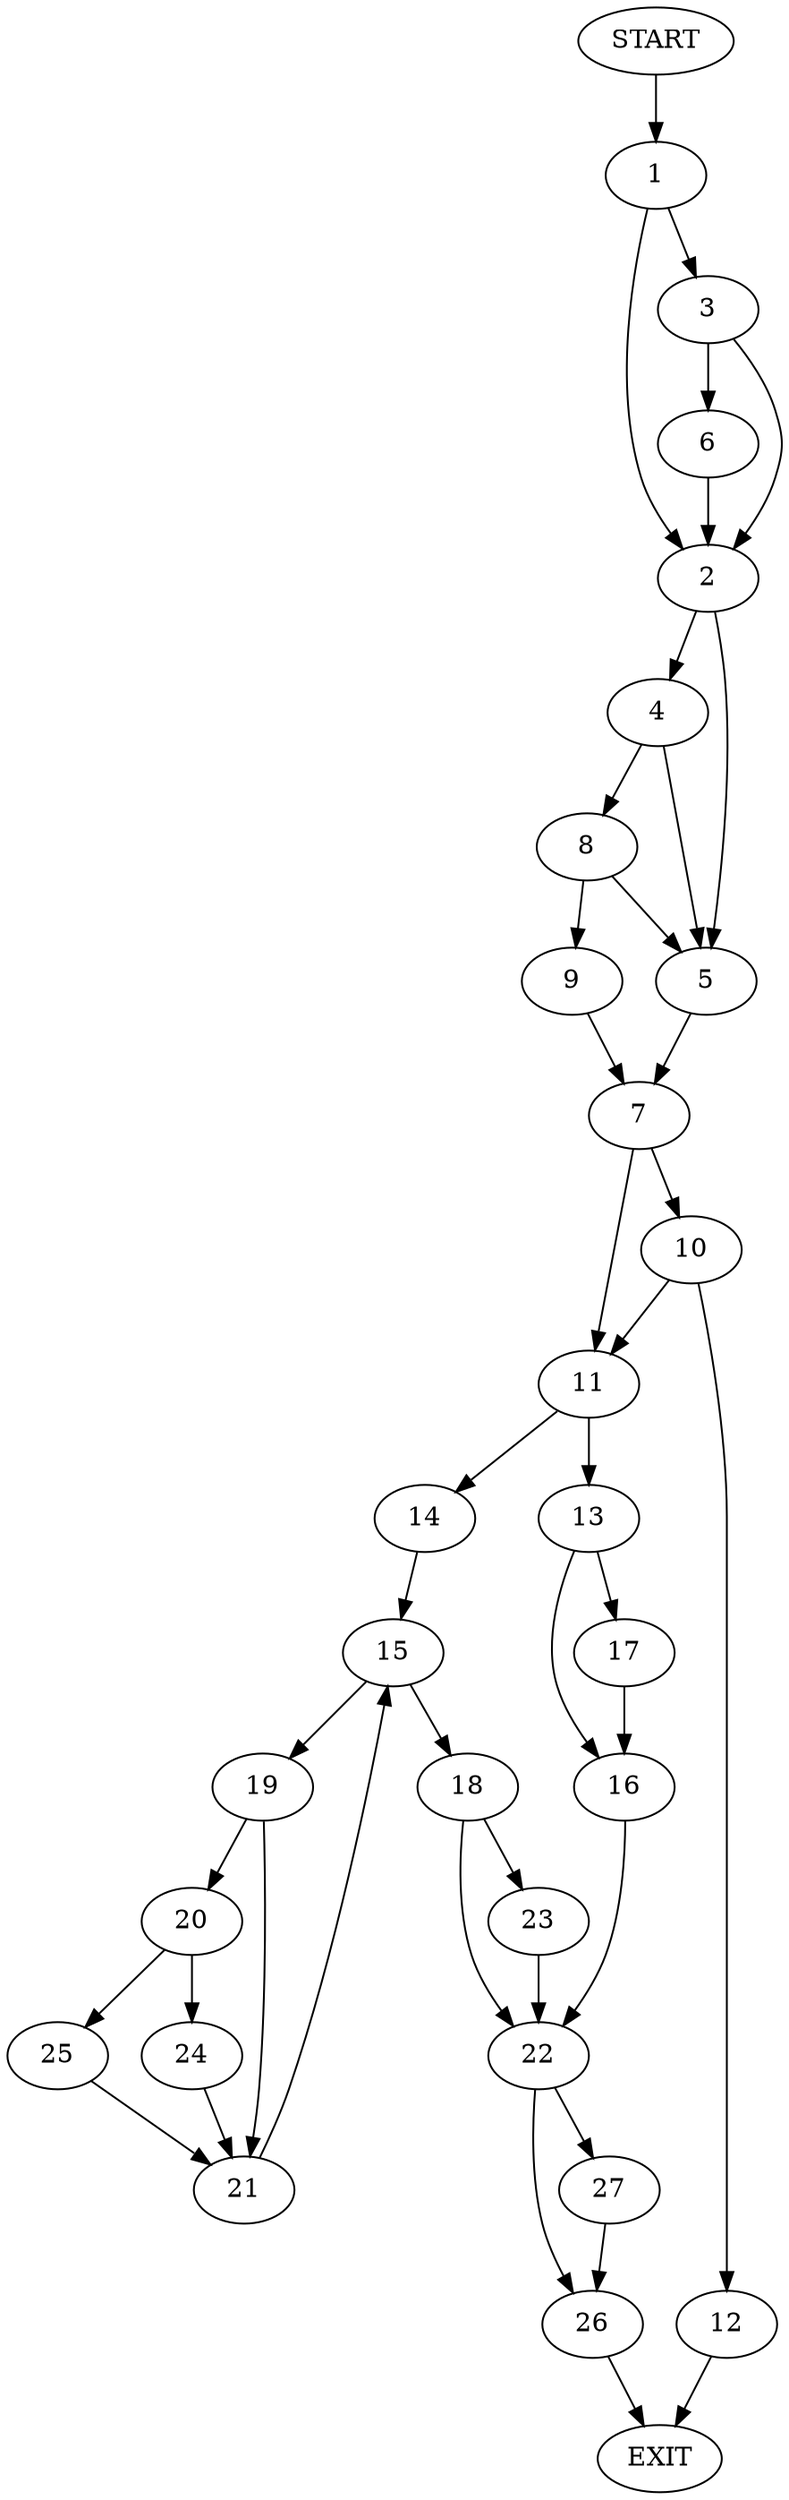 digraph {
0 [label="START"]
28 [label="EXIT"]
0 -> 1
1 -> 2
1 -> 3
2 -> 4
2 -> 5
3 -> 2
3 -> 6
6 -> 2
5 -> 7
4 -> 8
4 -> 5
8 -> 9
8 -> 5
9 -> 7
7 -> 10
7 -> 11
10 -> 12
10 -> 11
11 -> 13
11 -> 14
12 -> 28
14 -> 15
13 -> 16
13 -> 17
15 -> 18
15 -> 19
19 -> 20
19 -> 21
18 -> 22
18 -> 23
20 -> 24
20 -> 25
21 -> 15
25 -> 21
24 -> 21
22 -> 26
22 -> 27
23 -> 22
16 -> 22
17 -> 16
27 -> 26
26 -> 28
}
